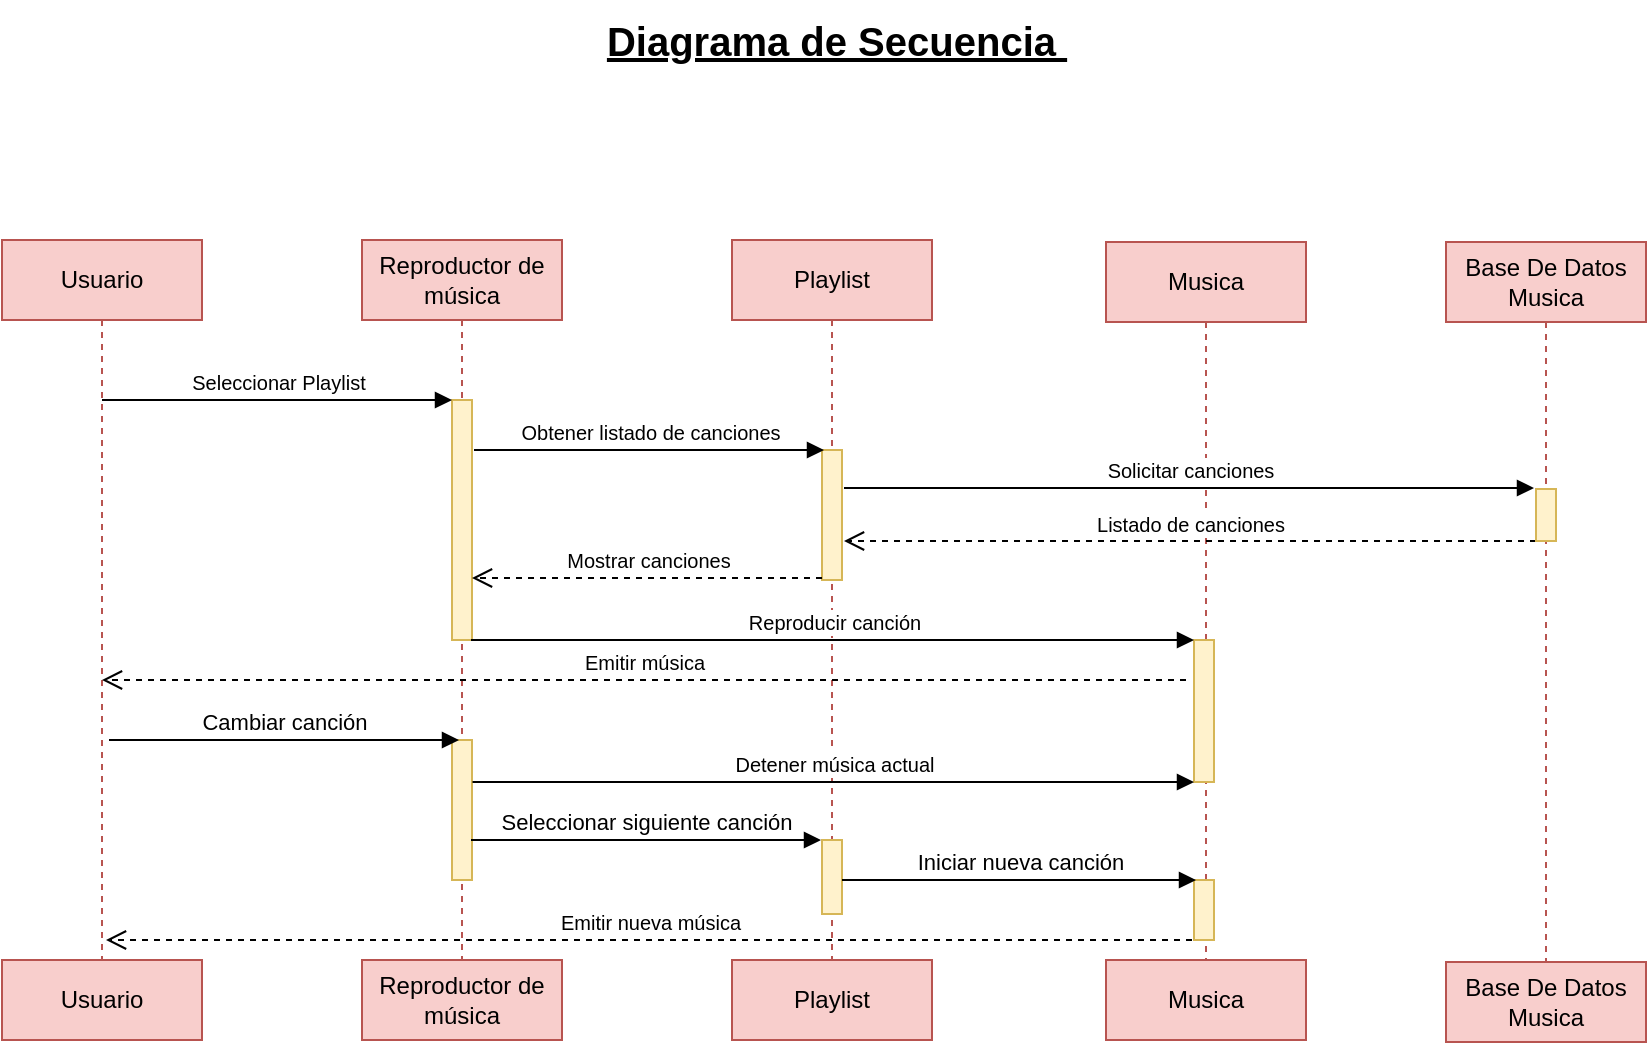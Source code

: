 <mxfile version="24.6.1" type="google">
  <diagram name="Page-1" id="2YBvvXClWsGukQMizWep">
    <mxGraphModel grid="1" page="1" gridSize="10" guides="1" tooltips="1" connect="1" arrows="1" fold="1" pageScale="1" pageWidth="850" pageHeight="1100" math="0" shadow="0">
      <root>
        <mxCell id="0" />
        <mxCell id="1" parent="0" />
        <mxCell id="hJuP_QBg6k8lRSLc--s0-78" value="&lt;span style=&quot;font-size: 20px;&quot;&gt;&lt;b&gt;&lt;u&gt;Diagrama de Secuencia&amp;nbsp;&lt;/u&gt;&lt;/b&gt;&lt;/span&gt;" style="text;html=1;align=center;verticalAlign=middle;resizable=0;points=[];autosize=1;strokeColor=none;fillColor=none;" vertex="1" parent="1">
          <mxGeometry x="326" y="1200" width="210" height="40" as="geometry" />
        </mxCell>
        <mxCell id="hJuP_QBg6k8lRSLc--s0-103" value="&lt;span data-lucid-content=&quot;{&amp;quot;t&amp;quot;:&amp;quot;Usuario&amp;quot;,&amp;quot;m&amp;quot;:[{&amp;quot;s&amp;quot;:0,&amp;quot;n&amp;quot;:&amp;quot;s&amp;quot;,&amp;quot;v&amp;quot;:22.222,&amp;quot;e&amp;quot;:7}]}&quot; data-lucid-type=&quot;application/vnd.lucid.text&quot;&gt;&lt;font style=&quot;font-size: 12px;&quot;&gt;Usuario&lt;/font&gt;&lt;/span&gt;" style="shape=umlLifeline;perimeter=lifelinePerimeter;whiteSpace=wrap;html=1;container=0;dropTarget=0;collapsible=0;recursiveResize=0;outlineConnect=0;portConstraint=eastwest;newEdgeStyle={&quot;edgeStyle&quot;:&quot;elbowEdgeStyle&quot;,&quot;elbow&quot;:&quot;vertical&quot;,&quot;curved&quot;:0,&quot;rounded&quot;:0};fillColor=#f8cecc;strokeColor=#b85450;" vertex="1" parent="1">
          <mxGeometry x="14" y="1320" width="100" height="360" as="geometry" />
        </mxCell>
        <mxCell id="hJuP_QBg6k8lRSLc--s0-104" value="Reproductor de música" style="shape=umlLifeline;perimeter=lifelinePerimeter;whiteSpace=wrap;html=1;container=0;dropTarget=0;collapsible=0;recursiveResize=0;outlineConnect=0;portConstraint=eastwest;newEdgeStyle={&quot;edgeStyle&quot;:&quot;elbowEdgeStyle&quot;,&quot;elbow&quot;:&quot;vertical&quot;,&quot;curved&quot;:0,&quot;rounded&quot;:0};fillColor=#f8cecc;strokeColor=#b85450;" vertex="1" parent="1">
          <mxGeometry x="194" y="1320" width="100" height="360" as="geometry" />
        </mxCell>
        <mxCell id="hJuP_QBg6k8lRSLc--s0-105" value="" style="html=1;points=[];perimeter=orthogonalPerimeter;outlineConnect=0;targetShapes=umlLifeline;portConstraint=eastwest;newEdgeStyle={&quot;edgeStyle&quot;:&quot;elbowEdgeStyle&quot;,&quot;elbow&quot;:&quot;vertical&quot;,&quot;curved&quot;:0,&quot;rounded&quot;:0};fillColor=#fff2cc;strokeColor=#d6b656;" vertex="1" parent="hJuP_QBg6k8lRSLc--s0-104">
          <mxGeometry x="45" y="80" width="10" height="120" as="geometry" />
        </mxCell>
        <mxCell id="hJuP_QBg6k8lRSLc--s0-131" value="" style="html=1;points=[];perimeter=orthogonalPerimeter;outlineConnect=0;targetShapes=umlLifeline;portConstraint=eastwest;newEdgeStyle={&quot;edgeStyle&quot;:&quot;elbowEdgeStyle&quot;,&quot;elbow&quot;:&quot;vertical&quot;,&quot;curved&quot;:0,&quot;rounded&quot;:0};fillColor=#fff2cc;strokeColor=#d6b656;" vertex="1" parent="hJuP_QBg6k8lRSLc--s0-104">
          <mxGeometry x="45" y="250" width="10" height="70" as="geometry" />
        </mxCell>
        <mxCell id="hJuP_QBg6k8lRSLc--s0-106" value="&lt;font style=&quot;font-size: 10px;&quot;&gt;Seleccionar Playlist&lt;/font&gt;" style="html=1;verticalAlign=bottom;endArrow=block;edgeStyle=elbowEdgeStyle;elbow=vertical;curved=0;rounded=0;" edge="1" parent="1" source="hJuP_QBg6k8lRSLc--s0-103" target="hJuP_QBg6k8lRSLc--s0-105">
          <mxGeometry relative="1" as="geometry">
            <mxPoint x="69" y="1400" as="sourcePoint" />
            <Array as="points">
              <mxPoint x="154" y="1400" />
            </Array>
          </mxGeometry>
        </mxCell>
        <mxCell id="hJuP_QBg6k8lRSLc--s0-108" value="&lt;span data-lucid-content=&quot;{&amp;quot;t&amp;quot;:&amp;quot;Usuario&amp;quot;,&amp;quot;m&amp;quot;:[{&amp;quot;s&amp;quot;:0,&amp;quot;n&amp;quot;:&amp;quot;s&amp;quot;,&amp;quot;v&amp;quot;:22.222,&amp;quot;e&amp;quot;:7}]}&quot; data-lucid-type=&quot;application/vnd.lucid.text&quot;&gt;&lt;font style=&quot;font-size: 12px;&quot;&gt;Usuario&lt;/font&gt;&lt;/span&gt;" style="rounded=0;whiteSpace=wrap;html=1;fillColor=#f8cecc;strokeColor=#b85450;" vertex="1" parent="1">
          <mxGeometry x="14" y="1680" width="100" height="40" as="geometry" />
        </mxCell>
        <mxCell id="hJuP_QBg6k8lRSLc--s0-109" value="&lt;span data-lucid-content=&quot;{&amp;quot;t&amp;quot;:&amp;quot;Usuario&amp;quot;,&amp;quot;m&amp;quot;:[{&amp;quot;s&amp;quot;:0,&amp;quot;n&amp;quot;:&amp;quot;s&amp;quot;,&amp;quot;v&amp;quot;:22.222,&amp;quot;e&amp;quot;:7}]}&quot; data-lucid-type=&quot;application/vnd.lucid.text&quot;&gt;&lt;font style=&quot;font-size: 12px;&quot;&gt;Reproductor de música&lt;/font&gt;&lt;/span&gt;" style="rounded=0;whiteSpace=wrap;html=1;fillColor=#f8cecc;strokeColor=#b85450;" vertex="1" parent="1">
          <mxGeometry x="194" y="1680" width="100" height="40" as="geometry" />
        </mxCell>
        <mxCell id="hJuP_QBg6k8lRSLc--s0-110" value="Playlist" style="shape=umlLifeline;perimeter=lifelinePerimeter;whiteSpace=wrap;html=1;container=0;dropTarget=0;collapsible=0;recursiveResize=0;outlineConnect=0;portConstraint=eastwest;newEdgeStyle={&quot;edgeStyle&quot;:&quot;elbowEdgeStyle&quot;,&quot;elbow&quot;:&quot;vertical&quot;,&quot;curved&quot;:0,&quot;rounded&quot;:0};fillColor=#f8cecc;strokeColor=#b85450;" vertex="1" parent="1">
          <mxGeometry x="379" y="1320" width="100" height="360" as="geometry" />
        </mxCell>
        <mxCell id="hJuP_QBg6k8lRSLc--s0-111" value="" style="html=1;points=[];perimeter=orthogonalPerimeter;outlineConnect=0;targetShapes=umlLifeline;portConstraint=eastwest;newEdgeStyle={&quot;edgeStyle&quot;:&quot;elbowEdgeStyle&quot;,&quot;elbow&quot;:&quot;vertical&quot;,&quot;curved&quot;:0,&quot;rounded&quot;:0};fillColor=#fff2cc;strokeColor=#d6b656;" vertex="1" parent="hJuP_QBg6k8lRSLc--s0-110">
          <mxGeometry x="45" y="105" width="10" height="65" as="geometry" />
        </mxCell>
        <mxCell id="hJuP_QBg6k8lRSLc--s0-112" value="" style="html=1;points=[];perimeter=orthogonalPerimeter;outlineConnect=0;targetShapes=umlLifeline;portConstraint=eastwest;newEdgeStyle={&quot;edgeStyle&quot;:&quot;elbowEdgeStyle&quot;,&quot;elbow&quot;:&quot;vertical&quot;,&quot;curved&quot;:0,&quot;rounded&quot;:0};fillColor=#fff2cc;strokeColor=#d6b656;" vertex="1" parent="hJuP_QBg6k8lRSLc--s0-110">
          <mxGeometry x="45" y="300" width="10" height="37" as="geometry" />
        </mxCell>
        <mxCell id="hJuP_QBg6k8lRSLc--s0-113" value="&lt;span data-lucid-content=&quot;{&amp;quot;t&amp;quot;:&amp;quot;Usuario&amp;quot;,&amp;quot;m&amp;quot;:[{&amp;quot;s&amp;quot;:0,&amp;quot;n&amp;quot;:&amp;quot;s&amp;quot;,&amp;quot;v&amp;quot;:22.222,&amp;quot;e&amp;quot;:7}]}&quot; data-lucid-type=&quot;application/vnd.lucid.text&quot;&gt;&lt;font style=&quot;font-size: 12px;&quot;&gt;Playlist&lt;/font&gt;&lt;/span&gt;" style="rounded=0;whiteSpace=wrap;html=1;fillColor=#f8cecc;strokeColor=#b85450;" vertex="1" parent="1">
          <mxGeometry x="379" y="1680" width="100" height="40" as="geometry" />
        </mxCell>
        <mxCell id="hJuP_QBg6k8lRSLc--s0-114" value="&lt;font style=&quot;font-size: 10px;&quot;&gt;Obtener listado de canciones&lt;/font&gt;" style="html=1;verticalAlign=bottom;endArrow=block;edgeStyle=elbowEdgeStyle;elbow=vertical;curved=0;rounded=0;" edge="1" parent="1">
          <mxGeometry relative="1" as="geometry">
            <mxPoint x="250" y="1425" as="sourcePoint" />
            <Array as="points">
              <mxPoint x="340" y="1425" />
            </Array>
            <mxPoint x="425" y="1425" as="targetPoint" />
          </mxGeometry>
        </mxCell>
        <mxCell id="hJuP_QBg6k8lRSLc--s0-115" value="&lt;font style=&quot;font-size: 10px;&quot;&gt;Mostrar canciones&lt;/font&gt;" style="html=1;verticalAlign=bottom;endArrow=open;dashed=1;endSize=8;edgeStyle=elbowEdgeStyle;elbow=vertical;curved=0;rounded=0;" edge="1" parent="1">
          <mxGeometry relative="1" as="geometry">
            <mxPoint x="249" y="1489" as="targetPoint" />
            <Array as="points">
              <mxPoint x="348" y="1489" />
            </Array>
            <mxPoint x="424" y="1489" as="sourcePoint" />
            <mxPoint as="offset" />
          </mxGeometry>
        </mxCell>
        <mxCell id="hJuP_QBg6k8lRSLc--s0-116" value="Musica" style="shape=umlLifeline;perimeter=lifelinePerimeter;whiteSpace=wrap;html=1;container=0;dropTarget=0;collapsible=0;recursiveResize=0;outlineConnect=0;portConstraint=eastwest;newEdgeStyle={&quot;edgeStyle&quot;:&quot;elbowEdgeStyle&quot;,&quot;elbow&quot;:&quot;vertical&quot;,&quot;curved&quot;:0,&quot;rounded&quot;:0};fillColor=#f8cecc;strokeColor=#b85450;" vertex="1" parent="1">
          <mxGeometry x="566" y="1321" width="100" height="361" as="geometry" />
        </mxCell>
        <mxCell id="hJuP_QBg6k8lRSLc--s0-117" value="" style="html=1;points=[];perimeter=orthogonalPerimeter;outlineConnect=0;targetShapes=umlLifeline;portConstraint=eastwest;newEdgeStyle={&quot;edgeStyle&quot;:&quot;elbowEdgeStyle&quot;,&quot;elbow&quot;:&quot;vertical&quot;,&quot;curved&quot;:0,&quot;rounded&quot;:0};fillColor=#fff2cc;strokeColor=#d6b656;" vertex="1" parent="hJuP_QBg6k8lRSLc--s0-116">
          <mxGeometry x="44" y="199" width="10" height="71" as="geometry" />
        </mxCell>
        <mxCell id="hJuP_QBg6k8lRSLc--s0-136" value="" style="html=1;points=[];perimeter=orthogonalPerimeter;outlineConnect=0;targetShapes=umlLifeline;portConstraint=eastwest;newEdgeStyle={&quot;edgeStyle&quot;:&quot;elbowEdgeStyle&quot;,&quot;elbow&quot;:&quot;vertical&quot;,&quot;curved&quot;:0,&quot;rounded&quot;:0};fillColor=#fff2cc;strokeColor=#d6b656;" vertex="1" parent="hJuP_QBg6k8lRSLc--s0-116">
          <mxGeometry x="44" y="319" width="10" height="30" as="geometry" />
        </mxCell>
        <mxCell id="hJuP_QBg6k8lRSLc--s0-118" value="&lt;span data-lucid-content=&quot;{&amp;quot;t&amp;quot;:&amp;quot;Usuario&amp;quot;,&amp;quot;m&amp;quot;:[{&amp;quot;s&amp;quot;:0,&amp;quot;n&amp;quot;:&amp;quot;s&amp;quot;,&amp;quot;v&amp;quot;:22.222,&amp;quot;e&amp;quot;:7}]}&quot; data-lucid-type=&quot;application/vnd.lucid.text&quot;&gt;&lt;font style=&quot;font-size: 12px;&quot;&gt;Musica&lt;/font&gt;&lt;/span&gt;" style="rounded=0;whiteSpace=wrap;html=1;fillColor=#f8cecc;strokeColor=#b85450;" vertex="1" parent="1">
          <mxGeometry x="566" y="1680" width="100" height="40" as="geometry" />
        </mxCell>
        <mxCell id="hJuP_QBg6k8lRSLc--s0-119" value="&lt;font style=&quot;font-size: 10px;&quot;&gt;Solicitar canciones&lt;/font&gt;" style="html=1;verticalAlign=bottom;endArrow=block;edgeStyle=elbowEdgeStyle;elbow=horizontal;curved=0;rounded=0;" edge="1" parent="1">
          <mxGeometry relative="1" as="geometry">
            <mxPoint x="435" y="1444" as="sourcePoint" />
            <Array as="points">
              <mxPoint x="710" y="1444" />
            </Array>
            <mxPoint x="780" y="1444" as="targetPoint" />
          </mxGeometry>
        </mxCell>
        <mxCell id="hJuP_QBg6k8lRSLc--s0-120" value="&lt;font style=&quot;font-size: 10px;&quot;&gt;Listado de canciones&lt;/font&gt;" style="html=1;verticalAlign=bottom;endArrow=open;dashed=1;endSize=8;edgeStyle=elbowEdgeStyle;elbow=vertical;curved=0;rounded=0;" edge="1" parent="1" source="hJuP_QBg6k8lRSLc--s0-128">
          <mxGeometry relative="1" as="geometry">
            <mxPoint x="435" y="1470.29" as="targetPoint" />
            <Array as="points" />
            <mxPoint x="795" y="1470.29" as="sourcePoint" />
            <mxPoint as="offset" />
          </mxGeometry>
        </mxCell>
        <mxCell id="hJuP_QBg6k8lRSLc--s0-121" value="&lt;font style=&quot;font-size: 10px;&quot;&gt;Reproducir canción&lt;/font&gt;" style="html=1;verticalAlign=bottom;endArrow=block;edgeStyle=elbowEdgeStyle;elbow=vertical;curved=0;rounded=0;" edge="1" parent="1" target="hJuP_QBg6k8lRSLc--s0-117">
          <mxGeometry relative="1" as="geometry">
            <mxPoint x="248.5" y="1520" as="sourcePoint" />
            <Array as="points">
              <mxPoint x="338.5" y="1520" />
            </Array>
            <mxPoint x="423.5" y="1520" as="targetPoint" />
          </mxGeometry>
        </mxCell>
        <mxCell id="hJuP_QBg6k8lRSLc--s0-122" value="&lt;font style=&quot;font-size: 10px;&quot;&gt;Emitir música&lt;/font&gt;" style="html=1;verticalAlign=bottom;endArrow=open;dashed=1;endSize=8;edgeStyle=elbowEdgeStyle;elbow=vertical;curved=0;rounded=0;" edge="1" parent="1" target="hJuP_QBg6k8lRSLc--s0-103">
          <mxGeometry relative="1" as="geometry">
            <mxPoint x="431" y="1540" as="targetPoint" />
            <Array as="points">
              <mxPoint x="530" y="1540" />
            </Array>
            <mxPoint x="606" y="1540" as="sourcePoint" />
            <mxPoint as="offset" />
          </mxGeometry>
        </mxCell>
        <mxCell id="hJuP_QBg6k8lRSLc--s0-126" value="Cambiar canción" style="html=1;verticalAlign=bottom;endArrow=block;edgeStyle=elbowEdgeStyle;elbow=vertical;curved=0;rounded=0;" edge="1" parent="1">
          <mxGeometry relative="1" as="geometry">
            <mxPoint x="67.5" y="1570" as="sourcePoint" />
            <Array as="points">
              <mxPoint x="157.5" y="1570" />
            </Array>
            <mxPoint x="242.5" y="1570" as="targetPoint" />
          </mxGeometry>
        </mxCell>
        <mxCell id="hJuP_QBg6k8lRSLc--s0-127" value="Base De Datos Musica" style="shape=umlLifeline;perimeter=lifelinePerimeter;whiteSpace=wrap;html=1;container=0;dropTarget=0;collapsible=0;recursiveResize=0;outlineConnect=0;portConstraint=eastwest;newEdgeStyle={&quot;edgeStyle&quot;:&quot;elbowEdgeStyle&quot;,&quot;elbow&quot;:&quot;vertical&quot;,&quot;curved&quot;:0,&quot;rounded&quot;:0};fillColor=#f8cecc;strokeColor=#b85450;" vertex="1" parent="1">
          <mxGeometry x="736" y="1321" width="100" height="360" as="geometry" />
        </mxCell>
        <mxCell id="hJuP_QBg6k8lRSLc--s0-128" value="" style="html=1;points=[];perimeter=orthogonalPerimeter;outlineConnect=0;targetShapes=umlLifeline;portConstraint=eastwest;newEdgeStyle={&quot;edgeStyle&quot;:&quot;elbowEdgeStyle&quot;,&quot;elbow&quot;:&quot;vertical&quot;,&quot;curved&quot;:0,&quot;rounded&quot;:0};fillColor=#fff2cc;strokeColor=#d6b656;" vertex="1" parent="hJuP_QBg6k8lRSLc--s0-127">
          <mxGeometry x="45" y="123.5" width="10" height="26" as="geometry" />
        </mxCell>
        <mxCell id="hJuP_QBg6k8lRSLc--s0-129" value="&lt;span data-lucid-content=&quot;{&amp;quot;t&amp;quot;:&amp;quot;Usuario&amp;quot;,&amp;quot;m&amp;quot;:[{&amp;quot;s&amp;quot;:0,&amp;quot;n&amp;quot;:&amp;quot;s&amp;quot;,&amp;quot;v&amp;quot;:22.222,&amp;quot;e&amp;quot;:7}]}&quot; data-lucid-type=&quot;application/vnd.lucid.text&quot;&gt;&lt;font style=&quot;font-size: 12px;&quot;&gt;Base De Datos Musica&lt;/font&gt;&lt;/span&gt;" style="rounded=0;whiteSpace=wrap;html=1;fillColor=#f8cecc;strokeColor=#b85450;" vertex="1" parent="1">
          <mxGeometry x="736" y="1681" width="100" height="40" as="geometry" />
        </mxCell>
        <mxCell id="hJuP_QBg6k8lRSLc--s0-133" value="&lt;font style=&quot;font-size: 10px;&quot;&gt;Detener música actual&lt;/font&gt;" style="html=1;verticalAlign=bottom;endArrow=block;edgeStyle=elbowEdgeStyle;elbow=vertical;curved=0;rounded=0;" edge="1" parent="1">
          <mxGeometry relative="1" as="geometry">
            <mxPoint x="249.25" y="1591" as="sourcePoint" />
            <Array as="points">
              <mxPoint x="339.25" y="1591" />
            </Array>
            <mxPoint x="610" y="1591" as="targetPoint" />
          </mxGeometry>
        </mxCell>
        <mxCell id="hJuP_QBg6k8lRSLc--s0-134" value="Seleccionar siguiente canción" style="html=1;verticalAlign=bottom;endArrow=block;edgeStyle=elbowEdgeStyle;elbow=vertical;curved=0;rounded=0;" edge="1" parent="1">
          <mxGeometry relative="1" as="geometry">
            <mxPoint x="248.5" y="1620" as="sourcePoint" />
            <Array as="points">
              <mxPoint x="338.5" y="1620" />
            </Array>
            <mxPoint x="423.5" y="1620" as="targetPoint" />
          </mxGeometry>
        </mxCell>
        <mxCell id="hJuP_QBg6k8lRSLc--s0-135" value="Iniciar nueva canción" style="html=1;verticalAlign=bottom;endArrow=block;edgeStyle=elbowEdgeStyle;elbow=vertical;curved=0;rounded=0;" edge="1" parent="1" source="hJuP_QBg6k8lRSLc--s0-112">
          <mxGeometry relative="1" as="geometry">
            <mxPoint x="436" y="1640" as="sourcePoint" />
            <Array as="points">
              <mxPoint x="526" y="1640" />
            </Array>
            <mxPoint x="611" y="1640" as="targetPoint" />
          </mxGeometry>
        </mxCell>
        <mxCell id="hJuP_QBg6k8lRSLc--s0-137" value="&lt;font style=&quot;font-size: 10px;&quot;&gt;Emitir nueva música&lt;/font&gt;" style="html=1;verticalAlign=bottom;endArrow=open;dashed=1;endSize=8;edgeStyle=elbowEdgeStyle;elbow=vertical;curved=0;rounded=0;" edge="1" parent="1">
          <mxGeometry relative="1" as="geometry">
            <mxPoint x="66" y="1670" as="targetPoint" />
            <Array as="points">
              <mxPoint x="533" y="1670" />
            </Array>
            <mxPoint x="609" y="1670" as="sourcePoint" />
            <mxPoint as="offset" />
          </mxGeometry>
        </mxCell>
      </root>
    </mxGraphModel>
  </diagram>
</mxfile>
